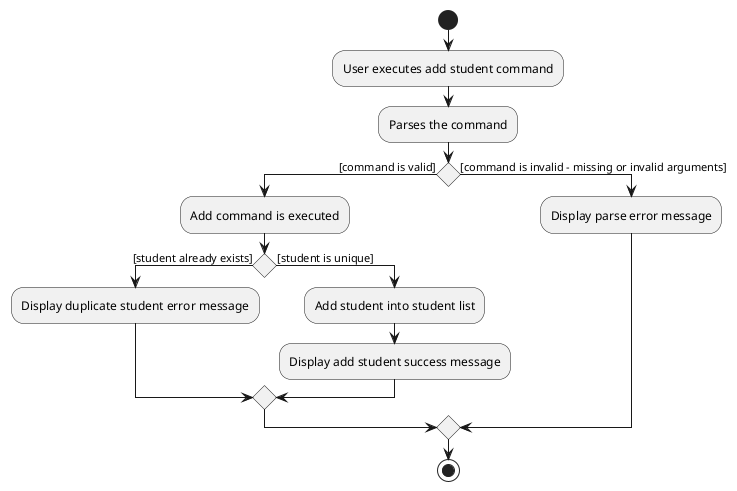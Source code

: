 @startuml
start
:User executes add student command;
:Parses the command;
if () then ([command is valid])
    :Add command is executed;
    if() then ([student already exists])
        :Display duplicate student error message;
    else ([student is unique])
        :Add student into student list;
        :Display add student success message;
    endif
else ([command is invalid - missing or invalid arguments])
    :Display parse error message;
endif
stop
@enduml